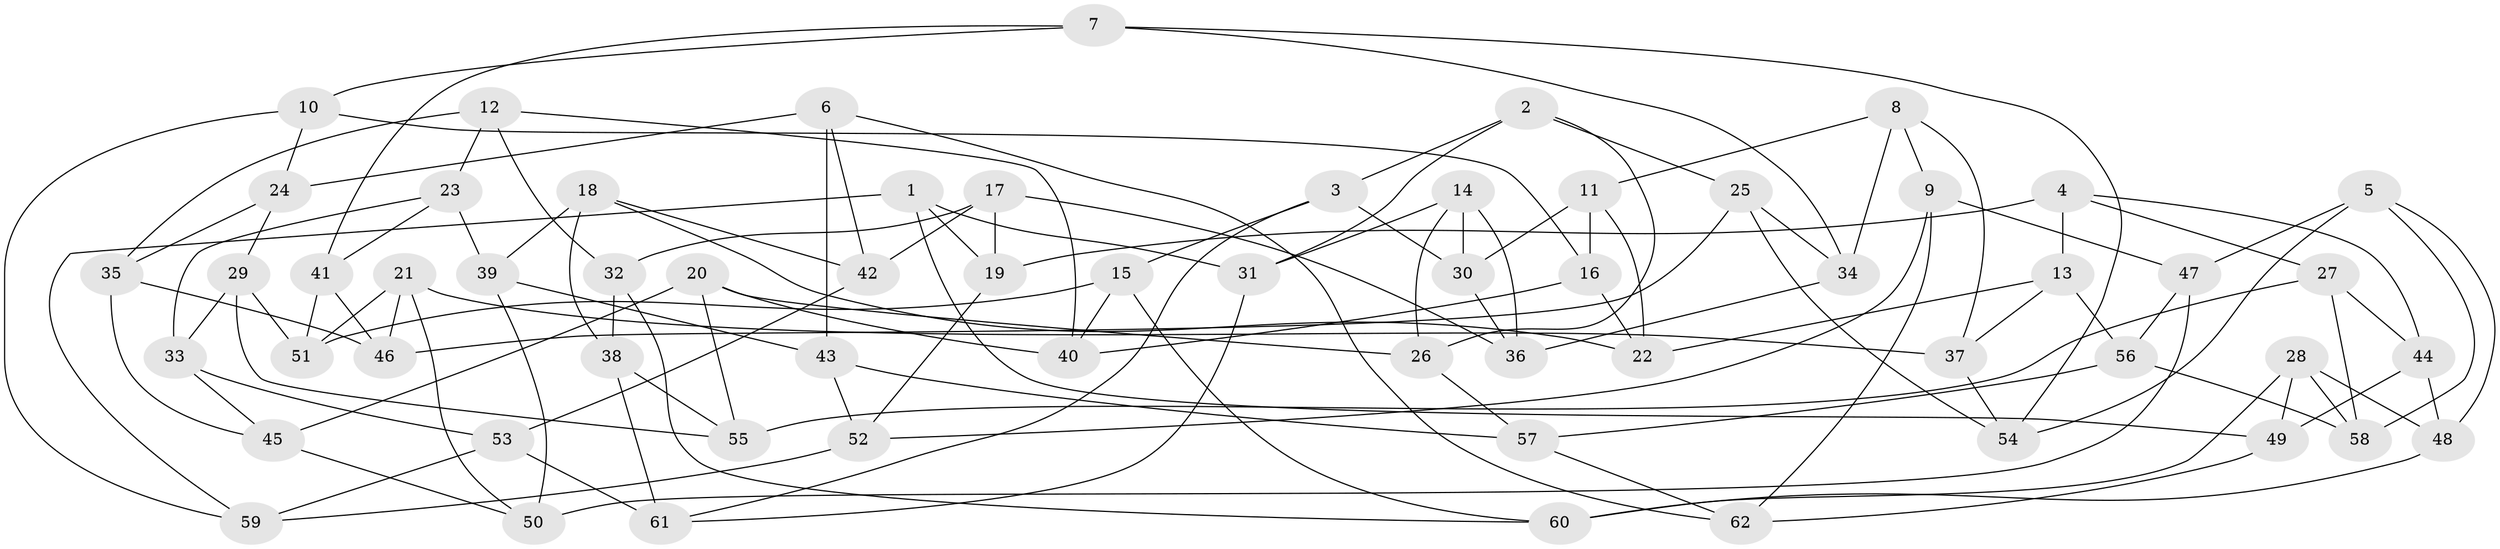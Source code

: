 // coarse degree distribution, {4: 0.5945945945945946, 5: 0.05405405405405406, 3: 0.1891891891891892, 7: 0.02702702702702703, 6: 0.05405405405405406, 8: 0.08108108108108109}
// Generated by graph-tools (version 1.1) at 2025/02/03/04/25 22:02:51]
// undirected, 62 vertices, 124 edges
graph export_dot {
graph [start="1"]
  node [color=gray90,style=filled];
  1;
  2;
  3;
  4;
  5;
  6;
  7;
  8;
  9;
  10;
  11;
  12;
  13;
  14;
  15;
  16;
  17;
  18;
  19;
  20;
  21;
  22;
  23;
  24;
  25;
  26;
  27;
  28;
  29;
  30;
  31;
  32;
  33;
  34;
  35;
  36;
  37;
  38;
  39;
  40;
  41;
  42;
  43;
  44;
  45;
  46;
  47;
  48;
  49;
  50;
  51;
  52;
  53;
  54;
  55;
  56;
  57;
  58;
  59;
  60;
  61;
  62;
  1 -- 59;
  1 -- 31;
  1 -- 49;
  1 -- 19;
  2 -- 26;
  2 -- 3;
  2 -- 25;
  2 -- 31;
  3 -- 30;
  3 -- 61;
  3 -- 15;
  4 -- 13;
  4 -- 19;
  4 -- 44;
  4 -- 27;
  5 -- 47;
  5 -- 48;
  5 -- 54;
  5 -- 58;
  6 -- 62;
  6 -- 43;
  6 -- 42;
  6 -- 24;
  7 -- 10;
  7 -- 41;
  7 -- 54;
  7 -- 34;
  8 -- 37;
  8 -- 34;
  8 -- 9;
  8 -- 11;
  9 -- 52;
  9 -- 62;
  9 -- 47;
  10 -- 16;
  10 -- 59;
  10 -- 24;
  11 -- 16;
  11 -- 22;
  11 -- 30;
  12 -- 40;
  12 -- 32;
  12 -- 35;
  12 -- 23;
  13 -- 37;
  13 -- 56;
  13 -- 22;
  14 -- 31;
  14 -- 36;
  14 -- 30;
  14 -- 26;
  15 -- 60;
  15 -- 51;
  15 -- 40;
  16 -- 40;
  16 -- 22;
  17 -- 36;
  17 -- 19;
  17 -- 42;
  17 -- 32;
  18 -- 38;
  18 -- 42;
  18 -- 22;
  18 -- 39;
  19 -- 52;
  20 -- 55;
  20 -- 40;
  20 -- 26;
  20 -- 45;
  21 -- 50;
  21 -- 51;
  21 -- 37;
  21 -- 46;
  23 -- 33;
  23 -- 41;
  23 -- 39;
  24 -- 29;
  24 -- 35;
  25 -- 46;
  25 -- 34;
  25 -- 54;
  26 -- 57;
  27 -- 55;
  27 -- 58;
  27 -- 44;
  28 -- 58;
  28 -- 49;
  28 -- 48;
  28 -- 60;
  29 -- 33;
  29 -- 51;
  29 -- 55;
  30 -- 36;
  31 -- 61;
  32 -- 38;
  32 -- 60;
  33 -- 45;
  33 -- 53;
  34 -- 36;
  35 -- 45;
  35 -- 46;
  37 -- 54;
  38 -- 61;
  38 -- 55;
  39 -- 50;
  39 -- 43;
  41 -- 46;
  41 -- 51;
  42 -- 53;
  43 -- 52;
  43 -- 57;
  44 -- 49;
  44 -- 48;
  45 -- 50;
  47 -- 50;
  47 -- 56;
  48 -- 60;
  49 -- 62;
  52 -- 59;
  53 -- 59;
  53 -- 61;
  56 -- 57;
  56 -- 58;
  57 -- 62;
}
